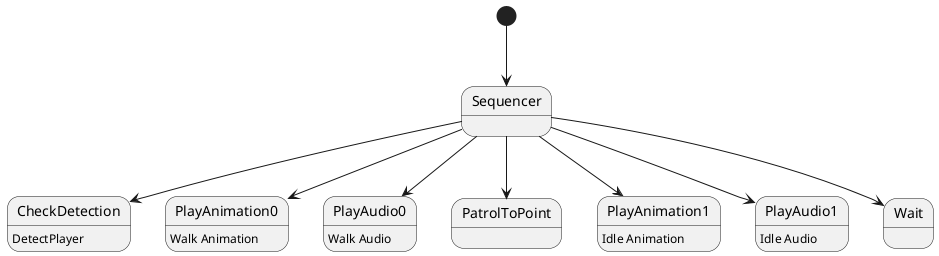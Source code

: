 @startuml

[*]-->Sequencer
Sequencer-->CheckDetection
CheckDetection : DetectPlayer
Sequencer-->PlayAnimation0
PlayAnimation0 : Walk Animation
Sequencer-->PlayAudio0
PlayAudio0 : Walk Audio
Sequencer-->PatrolToPoint
Sequencer-->PlayAnimation1
PlayAnimation1 : Idle Animation
Sequencer-->PlayAudio1
PlayAudio1 : Idle Audio
Sequencer-->Wait

@enduml